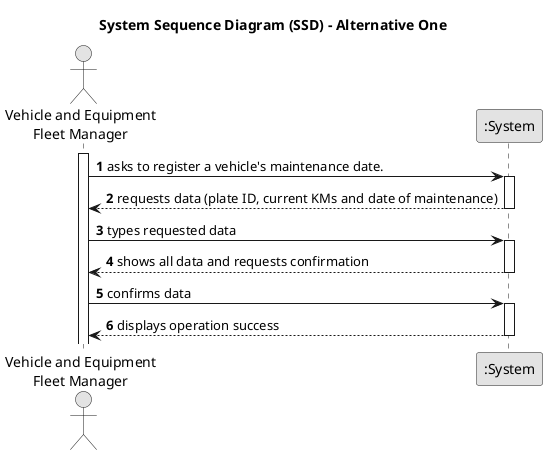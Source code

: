 @startuml
skinparam monochrome true
skinparam packageStyle rectangle
skinparam shadowing false

title System Sequence Diagram (SSD) - Alternative One

autonumber

actor "Vehicle and Equipment\nFleet Manager" as Employee
participant ":System" as System

activate Employee

    Employee -> System : asks to register a vehicle's maintenance date.
    activate System

        System --> Employee : requests data (plate ID, current KMs and date of maintenance)
    deactivate System

    Employee -> System : types requested data
    activate System

    System --> Employee : shows all data and requests confirmation
    deactivate System

    Employee -> System : confirms data
    activate System

        System --> Employee : displays operation success
    deactivate System

@enduml